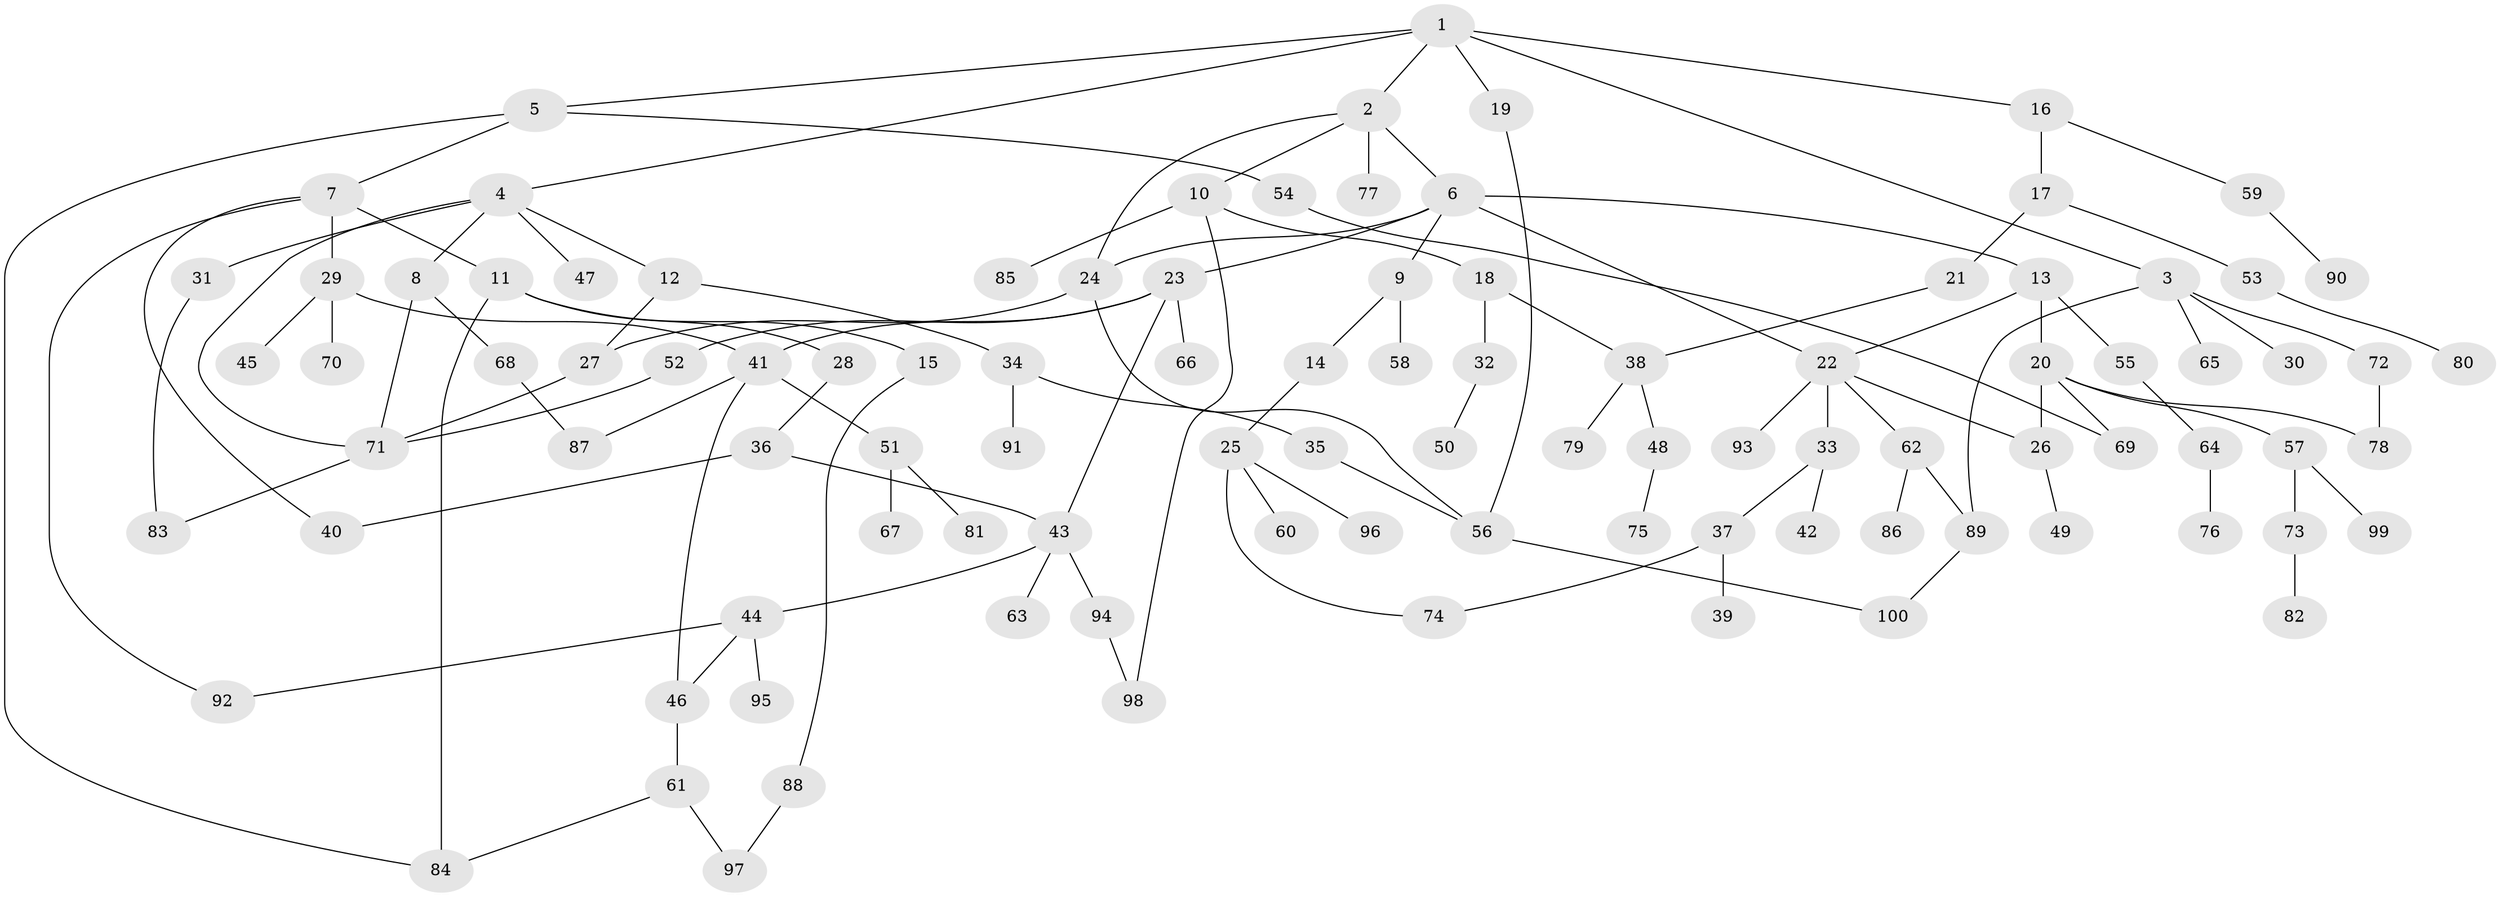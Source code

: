 // Generated by graph-tools (version 1.1) at 2025/38/02/21/25 10:38:51]
// undirected, 100 vertices, 125 edges
graph export_dot {
graph [start="1"]
  node [color=gray90,style=filled];
  1;
  2;
  3;
  4;
  5;
  6;
  7;
  8;
  9;
  10;
  11;
  12;
  13;
  14;
  15;
  16;
  17;
  18;
  19;
  20;
  21;
  22;
  23;
  24;
  25;
  26;
  27;
  28;
  29;
  30;
  31;
  32;
  33;
  34;
  35;
  36;
  37;
  38;
  39;
  40;
  41;
  42;
  43;
  44;
  45;
  46;
  47;
  48;
  49;
  50;
  51;
  52;
  53;
  54;
  55;
  56;
  57;
  58;
  59;
  60;
  61;
  62;
  63;
  64;
  65;
  66;
  67;
  68;
  69;
  70;
  71;
  72;
  73;
  74;
  75;
  76;
  77;
  78;
  79;
  80;
  81;
  82;
  83;
  84;
  85;
  86;
  87;
  88;
  89;
  90;
  91;
  92;
  93;
  94;
  95;
  96;
  97;
  98;
  99;
  100;
  1 -- 2;
  1 -- 3;
  1 -- 4;
  1 -- 5;
  1 -- 16;
  1 -- 19;
  2 -- 6;
  2 -- 10;
  2 -- 24;
  2 -- 77;
  3 -- 30;
  3 -- 65;
  3 -- 72;
  3 -- 89;
  4 -- 8;
  4 -- 12;
  4 -- 31;
  4 -- 47;
  4 -- 71;
  5 -- 7;
  5 -- 54;
  5 -- 84;
  6 -- 9;
  6 -- 13;
  6 -- 23;
  6 -- 24;
  6 -- 22;
  7 -- 11;
  7 -- 29;
  7 -- 40;
  7 -- 92;
  8 -- 68;
  8 -- 71;
  9 -- 14;
  9 -- 58;
  10 -- 18;
  10 -- 85;
  10 -- 98;
  11 -- 15;
  11 -- 28;
  11 -- 84;
  12 -- 34;
  12 -- 27;
  13 -- 20;
  13 -- 22;
  13 -- 55;
  14 -- 25;
  15 -- 88;
  16 -- 17;
  16 -- 59;
  17 -- 21;
  17 -- 53;
  18 -- 32;
  18 -- 38;
  19 -- 56;
  20 -- 26;
  20 -- 57;
  20 -- 78;
  20 -- 69;
  21 -- 38;
  22 -- 33;
  22 -- 62;
  22 -- 93;
  22 -- 26;
  23 -- 41;
  23 -- 52;
  23 -- 66;
  23 -- 43;
  24 -- 27;
  24 -- 56;
  25 -- 60;
  25 -- 96;
  25 -- 74;
  26 -- 49;
  27 -- 71;
  28 -- 36;
  29 -- 45;
  29 -- 70;
  29 -- 41;
  31 -- 83;
  32 -- 50;
  33 -- 37;
  33 -- 42;
  34 -- 35;
  34 -- 91;
  35 -- 56;
  36 -- 43;
  36 -- 40;
  37 -- 39;
  37 -- 74;
  38 -- 48;
  38 -- 79;
  41 -- 51;
  41 -- 46;
  41 -- 87;
  43 -- 44;
  43 -- 63;
  43 -- 94;
  44 -- 46;
  44 -- 92;
  44 -- 95;
  46 -- 61;
  48 -- 75;
  51 -- 67;
  51 -- 81;
  52 -- 71;
  53 -- 80;
  54 -- 69;
  55 -- 64;
  56 -- 100;
  57 -- 73;
  57 -- 99;
  59 -- 90;
  61 -- 84;
  61 -- 97;
  62 -- 86;
  62 -- 89;
  64 -- 76;
  68 -- 87;
  71 -- 83;
  72 -- 78;
  73 -- 82;
  88 -- 97;
  89 -- 100;
  94 -- 98;
}
